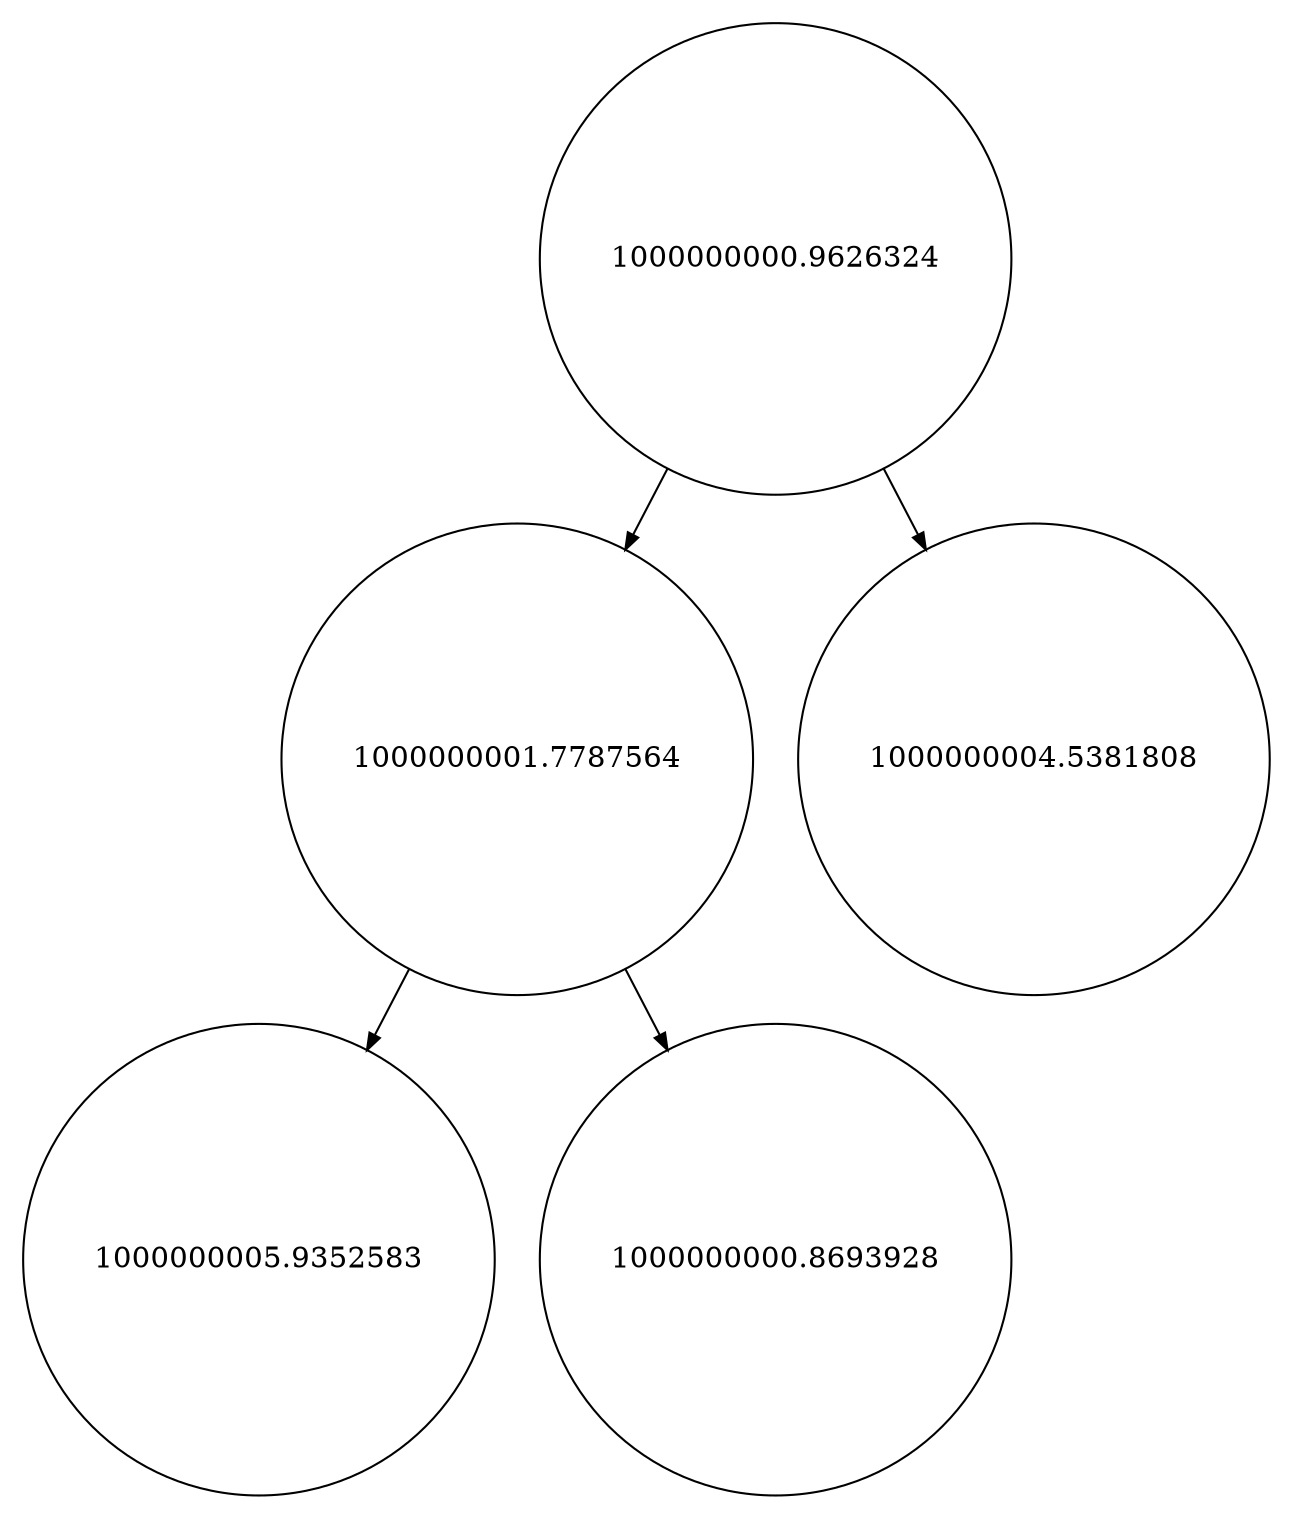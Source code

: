 
    digraph G {
    nodesep=0.3;
    ranksep=0.2;
    margin=0.1;
    node [shape=circle];
    edge [arrowsize=0.8];
    1 -> 2[side=left];
1 -> 3;
2 -> 4[side=left];
2 -> 5;
1[label="1000000000.9626324"]
2[label="1000000001.7787564"]
3[label="1000000004.5381808"]
4[label="1000000005.9352583"]
5[label="1000000000.8693928"]}